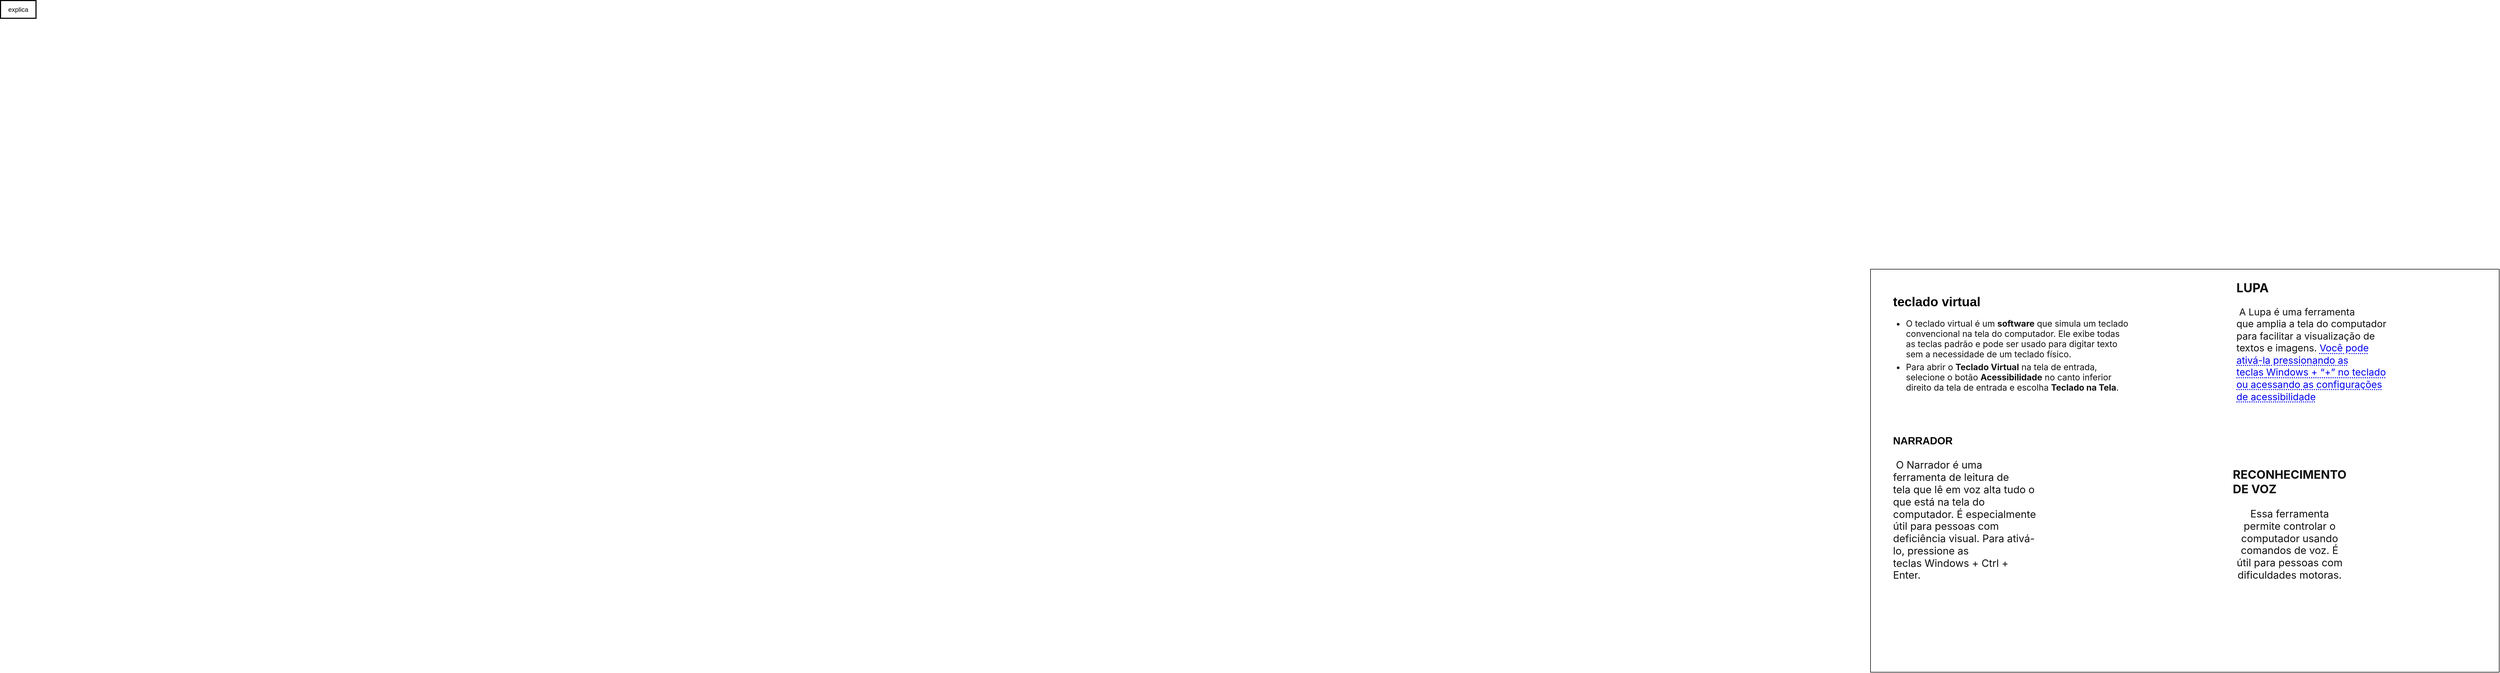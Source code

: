 <mxfile version="24.2.3" type="device">
  <diagram name="Página-1" id="Nw7cYVP5KbOM1r0xRWTF">
    <mxGraphModel dx="2736" dy="1027" grid="1" gridSize="10" guides="1" tooltips="1" connect="1" arrows="1" fold="1" page="1" pageScale="1" pageWidth="827" pageHeight="1169" math="0" shadow="0">
      <root>
        <mxCell id="0" />
        <mxCell id="1" parent="0" />
        <mxCell id="2" value="explica" style="whiteSpace=wrap;strokeWidth=2;" parent="1" vertex="1">
          <mxGeometry width="66" height="33" as="geometry" />
        </mxCell>
        <mxCell id="KDFLab0_P6mV_ZJ7wTyu-2" value="" style="rounded=0;whiteSpace=wrap;html=1;" parent="1" vertex="1">
          <mxGeometry x="3480" y="500" width="1170" height="750" as="geometry" />
        </mxCell>
        <mxCell id="KDFLab0_P6mV_ZJ7wTyu-3" value="&lt;h1 style=&quot;margin-top: 0px;&quot;&gt;teclado virtual&lt;/h1&gt;&lt;div&gt;&lt;ul style=&quot;display: flex; flex-direction: column; gap: 4px; margin: 12px 0px 0px; padding-inline-start: 24px; color: rgb(17, 17, 17); font-family: -apple-system, Roboto, SegoeUI, &amp;quot;Segoe UI&amp;quot;, &amp;quot;Helvetica Neue&amp;quot;, Helvetica, &amp;quot;Microsoft YaHei&amp;quot;, &amp;quot;Meiryo UI&amp;quot;, Meiryo, &amp;quot;Arial Unicode MS&amp;quot;, sans-serif; font-size: 16px; background-color: rgb(255, 255, 255);&quot;&gt;&lt;li&gt;O teclado virtual é um&amp;nbsp;&lt;strong&gt;software&lt;/strong&gt;&amp;nbsp;que simula um teclado convencional na tela do computador. Ele exibe todas as teclas padrão e pode ser usado para digitar texto sem a necessidade de um teclado físico.&lt;/li&gt;&lt;li&gt;Para abrir o&amp;nbsp;&lt;strong&gt;Teclado Virtual&lt;/strong&gt;&amp;nbsp;na tela de entrada, selecione o botão&amp;nbsp;&lt;strong&gt;Acessibilidade&lt;/strong&gt;&amp;nbsp;no canto inferior direito da tela de entrada e escolha&amp;nbsp;&lt;strong&gt;Teclado na Tela&lt;/strong&gt;.&lt;/li&gt;&lt;/ul&gt;&lt;/div&gt;" style="text;html=1;whiteSpace=wrap;overflow=hidden;rounded=0;" parent="1" vertex="1">
          <mxGeometry x="3520" y="540" width="440" height="210" as="geometry" />
        </mxCell>
        <mxCell id="fQc4wtqpsR38E7EsgWmw-2" value="&lt;div style=&quot;text-align: left;&quot;&gt;&lt;span style=&quot;font-size: 23px; background-color: rgb(255, 255, 255); color: rgb(17, 17, 17); font-family: -apple-system, Roboto, SegoeUI, &amp;quot;Segoe UI&amp;quot;, &amp;quot;Helvetica Neue&amp;quot;, Helvetica, &amp;quot;Microsoft YaHei&amp;quot;, &amp;quot;Meiryo UI&amp;quot;, Meiryo, &amp;quot;Arial Unicode MS&amp;quot;, sans-serif;&quot;&gt;&lt;b&gt;LUPA&lt;/b&gt;&lt;/span&gt;&lt;/div&gt;&lt;div style=&quot;text-align: left;&quot;&gt;&lt;span style=&quot;color: rgb(17, 17, 17); font-family: -apple-system, Roboto, SegoeUI, &amp;quot;Segoe UI&amp;quot;, &amp;quot;Helvetica Neue&amp;quot;, Helvetica, &amp;quot;Microsoft YaHei&amp;quot;, &amp;quot;Meiryo UI&amp;quot;, Meiryo, &amp;quot;Arial Unicode MS&amp;quot;, sans-serif; font-size: 16px; background-color: rgb(255, 255, 255);&quot;&gt;&lt;br&gt;&lt;/span&gt;&lt;/div&gt;&lt;div style=&quot;text-align: left; font-size: 18px;&quot;&gt;&lt;span style=&quot;color: rgb(17, 17, 17); font-family: -apple-system, Roboto, SegoeUI, &amp;quot;Segoe UI&amp;quot;, &amp;quot;Helvetica Neue&amp;quot;, Helvetica, &amp;quot;Microsoft YaHei&amp;quot;, &amp;quot;Meiryo UI&amp;quot;, Meiryo, &amp;quot;Arial Unicode MS&amp;quot;, sans-serif; background-color: rgb(255, 255, 255);&quot;&gt;&amp;nbsp;A Lupa é uma ferramenta que&amp;nbsp;&lt;/span&gt;&lt;span style=&quot;line-height: var(--cib-type-subtitle2-stronger-line-height); font-weight: var(--cib-type-subtitle2-stronger-font-weight); font-variation-settings: var(--cib-type-subtitle2-stronger-font-variation-settings); color: rgb(17, 17, 17); font-family: -apple-system, Roboto, SegoeUI, &amp;quot;Segoe UI&amp;quot;, &amp;quot;Helvetica Neue&amp;quot;, Helvetica, &amp;quot;Microsoft YaHei&amp;quot;, &amp;quot;Meiryo UI&amp;quot;, Meiryo, &amp;quot;Arial Unicode MS&amp;quot;, sans-serif; background-color: rgb(255, 255, 255);&quot;&gt;amplia a tela&lt;/span&gt;&lt;span style=&quot;color: rgb(17, 17, 17); font-family: -apple-system, Roboto, SegoeUI, &amp;quot;Segoe UI&amp;quot;, &amp;quot;Helvetica Neue&amp;quot;, Helvetica, &amp;quot;Microsoft YaHei&amp;quot;, &amp;quot;Meiryo UI&amp;quot;, Meiryo, &amp;quot;Arial Unicode MS&amp;quot;, sans-serif; background-color: rgb(255, 255, 255);&quot;&gt;&amp;nbsp;do computador para facilitar a visualização de textos e imagens.&amp;nbsp;&lt;/span&gt;&lt;a style=&quot;position: relative; border-bottom: 2px solid transparent; text-decoration-style: dotted; text-underline-offset: 3px; text-decoration-color: var(--cib-color-foreground-neutral-tertiary); font-family: -apple-system, Roboto, SegoeUI, &amp;quot;Segoe UI&amp;quot;, &amp;quot;Helvetica Neue&amp;quot;, Helvetica, &amp;quot;Microsoft YaHei&amp;quot;, &amp;quot;Meiryo UI&amp;quot;, Meiryo, &amp;quot;Arial Unicode MS&amp;quot;, sans-serif; background-color: rgb(255, 255, 255);&quot; target=&quot;_blank&quot; data-citationid=&quot;f61943f8-87f6-8a99-46db-e5f19c61105a-21-group&quot; class=&quot;tooltip-target&quot; href=&quot;https://www.vlibras.com.br/ferramentas-de-acessibilidade-do-windows/&quot;&gt;Você pode ativá-la pressionando as teclas&amp;nbsp;&lt;span style=&quot;font-size: var(--cib-type-subtitle2-stronger-font-size); line-height: var(--cib-type-subtitle2-stronger-line-height); font-weight: var(--cib-type-subtitle2-stronger-font-weight); font-variation-settings: var(--cib-type-subtitle2-stronger-font-variation-settings); pointer-events: none;&quot;&gt;Windows + “+”&lt;/span&gt;&amp;nbsp;no teclado ou acessando as configurações de acessibilidade&lt;/a&gt;&lt;/div&gt;" style="text;html=1;align=center;verticalAlign=middle;whiteSpace=wrap;rounded=0;" vertex="1" parent="1">
          <mxGeometry x="4160" y="620" width="290" height="30" as="geometry" />
        </mxCell>
        <mxCell id="fQc4wtqpsR38E7EsgWmw-3" value="&lt;font style=&quot;font-size: 19px;&quot;&gt;&lt;b&gt;NARRADOR&lt;/b&gt;&lt;/font&gt;&lt;div&gt;&lt;font style=&quot;font-size: 19px;&quot;&gt;&lt;b&gt;&lt;br&gt;&lt;/b&gt;&lt;/font&gt;&lt;/div&gt;&lt;div style=&quot;font-size: 19px;&quot;&gt;&lt;font style=&quot;font-size: 19px;&quot;&gt;&lt;span style=&quot;color: rgb(17, 17, 17); font-family: -apple-system, Roboto, SegoeUI, &amp;quot;Segoe UI&amp;quot;, &amp;quot;Helvetica Neue&amp;quot;, Helvetica, &amp;quot;Microsoft YaHei&amp;quot;, &amp;quot;Meiryo UI&amp;quot;, Meiryo, &amp;quot;Arial Unicode MS&amp;quot;, sans-serif; background-color: rgb(255, 255, 255);&quot;&gt;&amp;nbsp;O Narrador é uma ferramenta de&amp;nbsp;&lt;/span&gt;&lt;span style=&quot;line-height: var(--cib-type-subtitle2-stronger-line-height); font-weight: var(--cib-type-subtitle2-stronger-font-weight); font-variation-settings: var(--cib-type-subtitle2-stronger-font-variation-settings); color: rgb(17, 17, 17); font-family: -apple-system, Roboto, SegoeUI, &amp;quot;Segoe UI&amp;quot;, &amp;quot;Helvetica Neue&amp;quot;, Helvetica, &amp;quot;Microsoft YaHei&amp;quot;, &amp;quot;Meiryo UI&amp;quot;, Meiryo, &amp;quot;Arial Unicode MS&amp;quot;, sans-serif; background-color: rgb(255, 255, 255);&quot;&gt;leitura de tela&lt;/span&gt;&lt;span style=&quot;color: rgb(17, 17, 17); font-family: -apple-system, Roboto, SegoeUI, &amp;quot;Segoe UI&amp;quot;, &amp;quot;Helvetica Neue&amp;quot;, Helvetica, &amp;quot;Microsoft YaHei&amp;quot;, &amp;quot;Meiryo UI&amp;quot;, Meiryo, &amp;quot;Arial Unicode MS&amp;quot;, sans-serif; background-color: rgb(255, 255, 255);&quot;&gt;&amp;nbsp;que lê em voz alta tudo o que está na tela do computador. É especialmente útil para pessoas com deficiência visual. Para ativá-lo, pressione as teclas&amp;nbsp;&lt;/span&gt;&lt;span style=&quot;line-height: var(--cib-type-subtitle2-stronger-line-height); font-weight: var(--cib-type-subtitle2-stronger-font-weight); font-variation-settings: var(--cib-type-subtitle2-stronger-font-variation-settings); color: rgb(17, 17, 17); font-family: -apple-system, Roboto, SegoeUI, &amp;quot;Segoe UI&amp;quot;, &amp;quot;Helvetica Neue&amp;quot;, Helvetica, &amp;quot;Microsoft YaHei&amp;quot;, &amp;quot;Meiryo UI&amp;quot;, Meiryo, &amp;quot;Arial Unicode MS&amp;quot;, sans-serif; background-color: rgb(255, 255, 255);&quot;&gt;Windows + Ctrl + Enter&lt;/span&gt;&lt;span style=&quot;color: rgb(17, 17, 17); font-family: -apple-system, Roboto, SegoeUI, &amp;quot;Segoe UI&amp;quot;, &amp;quot;Helvetica Neue&amp;quot;, Helvetica, &amp;quot;Microsoft YaHei&amp;quot;, &amp;quot;Meiryo UI&amp;quot;, Meiryo, &amp;quot;Arial Unicode MS&amp;quot;, sans-serif; background-color: rgb(255, 255, 255);&quot;&gt;.&lt;/span&gt;&lt;b&gt;&lt;br&gt;&lt;/b&gt;&lt;/font&gt;&lt;/div&gt;" style="text;html=1;align=left;verticalAlign=middle;whiteSpace=wrap;rounded=0;" vertex="1" parent="1">
          <mxGeometry x="3520" y="930" width="270" height="30" as="geometry" />
        </mxCell>
        <mxCell id="fQc4wtqpsR38E7EsgWmw-5" value="&lt;div style=&quot;text-align: left;&quot;&gt;&lt;font size=&quot;1&quot; face=&quot;-apple-system, Roboto, SegoeUI, Segoe UI, Helvetica Neue, Helvetica, Microsoft YaHei, Meiryo UI, Meiryo, Arial Unicode MS, sans-serif&quot; color=&quot;#111111&quot;&gt;&lt;span style=&quot;background-color: rgb(255, 255, 255);&quot;&gt;&lt;b style=&quot;font-size: 22px;&quot;&gt;RECONHECIMENTO DE VOZ&lt;/b&gt;&lt;/span&gt;&lt;/font&gt;&lt;/div&gt;&lt;div style=&quot;text-align: left;&quot;&gt;&lt;font face=&quot;-apple-system, Roboto, SegoeUI, Segoe UI, Helvetica Neue, Helvetica, Microsoft YaHei, Meiryo UI, Meiryo, Arial Unicode MS, sans-serif&quot; color=&quot;#111111&quot;&gt;&lt;span style=&quot;font-size: 19px; background-color: rgb(255, 255, 255);&quot;&gt;&lt;br&gt;&lt;/span&gt;&lt;/font&gt;&lt;/div&gt;&lt;span style=&quot;color: rgb(17, 17, 17); font-family: -apple-system, Roboto, SegoeUI, &amp;quot;Segoe UI&amp;quot;, &amp;quot;Helvetica Neue&amp;quot;, Helvetica, &amp;quot;Microsoft YaHei&amp;quot;, &amp;quot;Meiryo UI&amp;quot;, Meiryo, &amp;quot;Arial Unicode MS&amp;quot;, sans-serif; text-align: left; background-color: rgb(255, 255, 255);&quot;&gt;&lt;font style=&quot;font-size: 19px;&quot;&gt;Essa ferramenta permite controlar o computador usando comandos de voz. É útil para pessoas com dificuldades motoras.&lt;/font&gt;&lt;/span&gt;" style="text;html=1;align=center;verticalAlign=middle;whiteSpace=wrap;rounded=0;" vertex="1" parent="1">
          <mxGeometry x="4160" y="960" width="200" height="30" as="geometry" />
        </mxCell>
      </root>
    </mxGraphModel>
  </diagram>
</mxfile>
